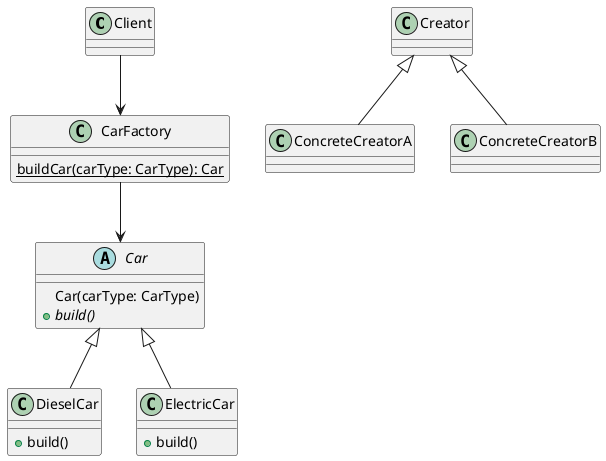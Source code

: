 @startuml

class Client

abstract Car {
Car(carType: CarType)
{abstract}+build()
}

class DieselCar {
+build()
}

class ElectricCar {
+build()
}

class CarFactory {
{static}buildCar(carType: CarType): Car
}

Creator <|-- ConcreteCreatorA
Creator <|-- ConcreteCreatorB
Car <|-- ElectricCar
Car <|-- DieselCar
CarFactory --> Car
Client --> CarFactory

@enduml